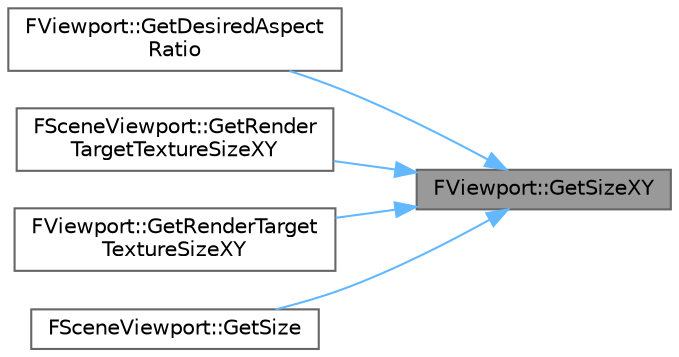 digraph "FViewport::GetSizeXY"
{
 // INTERACTIVE_SVG=YES
 // LATEX_PDF_SIZE
  bgcolor="transparent";
  edge [fontname=Helvetica,fontsize=10,labelfontname=Helvetica,labelfontsize=10];
  node [fontname=Helvetica,fontsize=10,shape=box,height=0.2,width=0.4];
  rankdir="RL";
  Node1 [id="Node000001",label="FViewport::GetSizeXY",height=0.2,width=0.4,color="gray40", fillcolor="grey60", style="filled", fontcolor="black",tooltip=" "];
  Node1 -> Node2 [id="edge1_Node000001_Node000002",dir="back",color="steelblue1",style="solid",tooltip=" "];
  Node2 [id="Node000002",label="FViewport::GetDesiredAspect\lRatio",height=0.2,width=0.4,color="grey40", fillcolor="white", style="filled",URL="$d7/d9d/classFViewport.html#a08951f99501f76cd1d192b32c3bc3f08",tooltip=" "];
  Node1 -> Node3 [id="edge2_Node000001_Node000003",dir="back",color="steelblue1",style="solid",tooltip=" "];
  Node3 [id="Node000003",label="FSceneViewport::GetRender\lTargetTextureSizeXY",height=0.2,width=0.4,color="grey40", fillcolor="white", style="filled",URL="$dc/d87/classFSceneViewport.html#a3beb6c0941c047972d00a6ef59a53348",tooltip="Returns dimensions of RenderTarget texture."];
  Node1 -> Node4 [id="edge3_Node000001_Node000004",dir="back",color="steelblue1",style="solid",tooltip=" "];
  Node4 [id="Node000004",label="FViewport::GetRenderTarget\lTextureSizeXY",height=0.2,width=0.4,color="grey40", fillcolor="white", style="filled",URL="$d7/d9d/classFViewport.html#aa57c57bc3d45a5ad4c9d2b2f8074021f",tooltip="Returns dimensions of RenderTarget texture."];
  Node1 -> Node5 [id="edge4_Node000001_Node000005",dir="back",color="steelblue1",style="solid",tooltip=" "];
  Node5 [id="Node000005",label="FSceneViewport::GetSize",height=0.2,width=0.4,color="grey40", fillcolor="white", style="filled",URL="$dc/d87/classFSceneViewport.html#ad991730a1be0d45529d43dfd25b5810c",tooltip="Returns the size of the viewport."];
}
